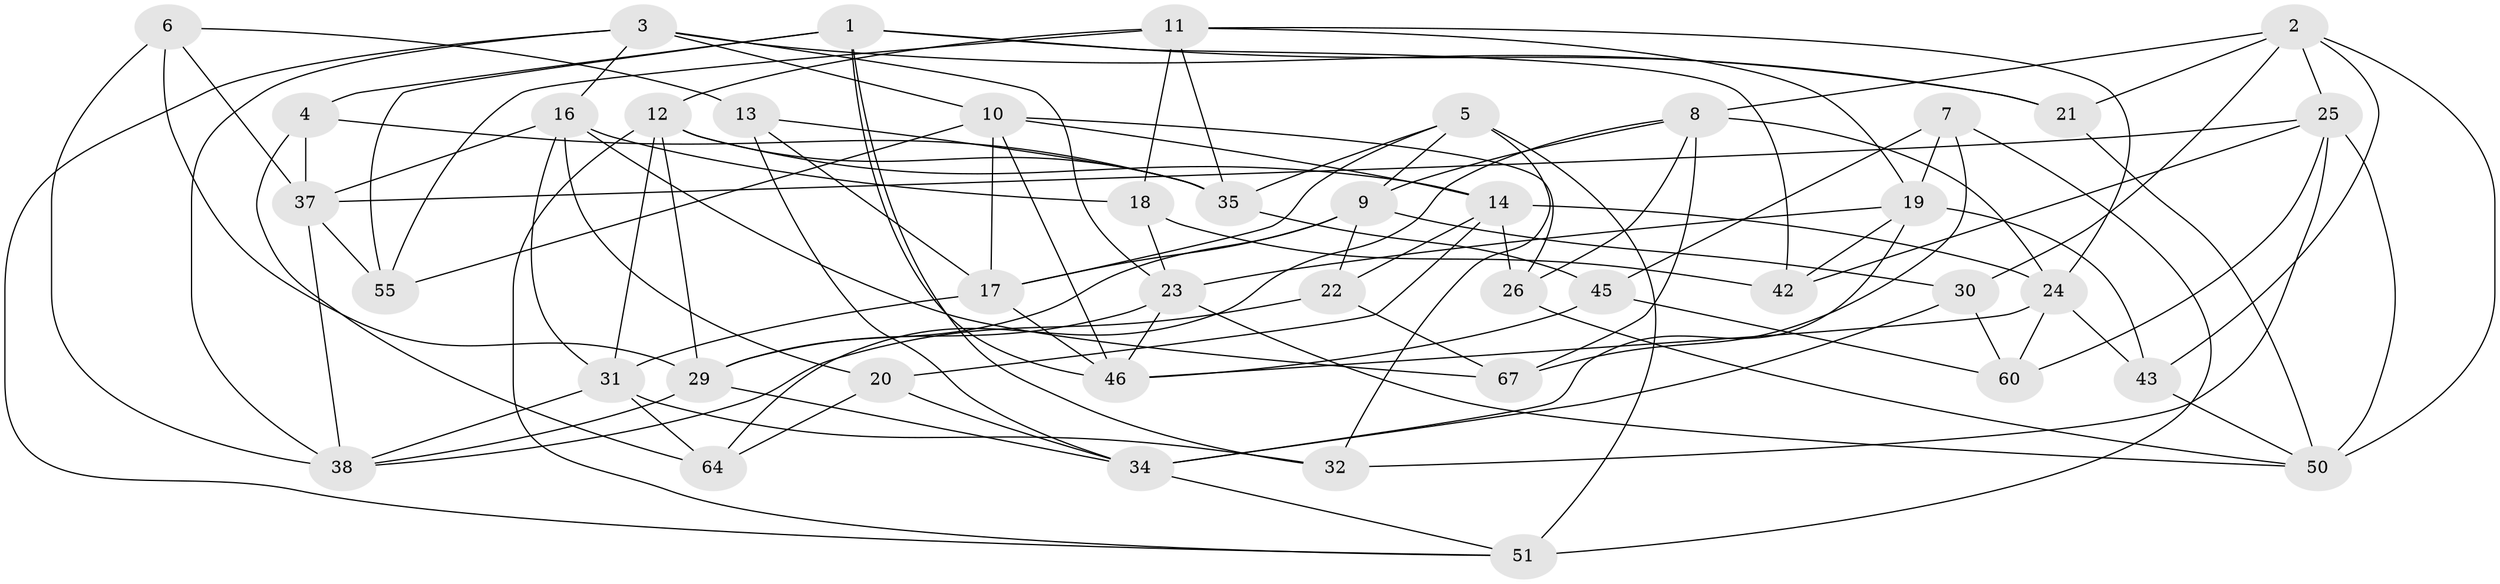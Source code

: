 // original degree distribution, {4: 1.0}
// Generated by graph-tools (version 1.1) at 2025/42/03/06/25 10:42:17]
// undirected, 43 vertices, 110 edges
graph export_dot {
graph [start="1"]
  node [color=gray90,style=filled];
  1 [super="+66"];
  2 [super="+28"];
  3 [super="+39"];
  4;
  5 [super="+61"];
  6;
  7;
  8 [super="+36"];
  9 [super="+33"];
  10 [super="+65"];
  11 [super="+15"];
  12 [super="+49"];
  13;
  14 [super="+53"];
  16 [super="+40"];
  17 [super="+52"];
  18;
  19 [super="+27"];
  20;
  21;
  22;
  23 [super="+48"];
  24 [super="+41"];
  25 [super="+44"];
  26;
  29 [super="+47"];
  30;
  31 [super="+57"];
  32;
  34 [super="+59"];
  35 [super="+68"];
  37 [super="+58"];
  38 [super="+63"];
  42;
  43;
  45;
  46 [super="+54"];
  50 [super="+62"];
  51 [super="+56"];
  55;
  60;
  64;
  67;
  1 -- 46;
  1 -- 55;
  1 -- 32;
  1 -- 42;
  1 -- 4;
  1 -- 21;
  2 -- 43;
  2 -- 50;
  2 -- 25;
  2 -- 8;
  2 -- 21;
  2 -- 30;
  3 -- 51;
  3 -- 16;
  3 -- 38;
  3 -- 10;
  3 -- 21;
  3 -- 23;
  4 -- 64;
  4 -- 37;
  4 -- 35;
  5 -- 51 [weight=2];
  5 -- 17;
  5 -- 32;
  5 -- 35;
  5 -- 9;
  6 -- 13;
  6 -- 38;
  6 -- 37;
  6 -- 29;
  7 -- 67;
  7 -- 45;
  7 -- 19;
  7 -- 51;
  8 -- 67;
  8 -- 26;
  8 -- 9;
  8 -- 24;
  8 -- 64;
  9 -- 30;
  9 -- 22;
  9 -- 29;
  9 -- 17;
  10 -- 46;
  10 -- 55;
  10 -- 26;
  10 -- 17;
  10 -- 14;
  11 -- 55;
  11 -- 18;
  11 -- 19;
  11 -- 12;
  11 -- 24;
  11 -- 35;
  12 -- 29;
  12 -- 31;
  12 -- 51;
  12 -- 35;
  12 -- 14;
  13 -- 17;
  13 -- 34;
  13 -- 35;
  14 -- 26;
  14 -- 22;
  14 -- 20;
  14 -- 24;
  16 -- 37;
  16 -- 67;
  16 -- 18;
  16 -- 20;
  16 -- 31;
  17 -- 31;
  17 -- 46;
  18 -- 42;
  18 -- 23;
  19 -- 34;
  19 -- 43;
  19 -- 42;
  19 -- 23;
  20 -- 64;
  20 -- 34;
  21 -- 50;
  22 -- 38;
  22 -- 67;
  23 -- 46;
  23 -- 50;
  23 -- 29;
  24 -- 43;
  24 -- 46;
  24 -- 60;
  25 -- 42;
  25 -- 32;
  25 -- 60;
  25 -- 50;
  25 -- 37;
  26 -- 50;
  29 -- 38;
  29 -- 34;
  30 -- 60;
  30 -- 34;
  31 -- 38;
  31 -- 32;
  31 -- 64;
  34 -- 51;
  35 -- 45;
  37 -- 38;
  37 -- 55;
  43 -- 50;
  45 -- 60;
  45 -- 46;
}
